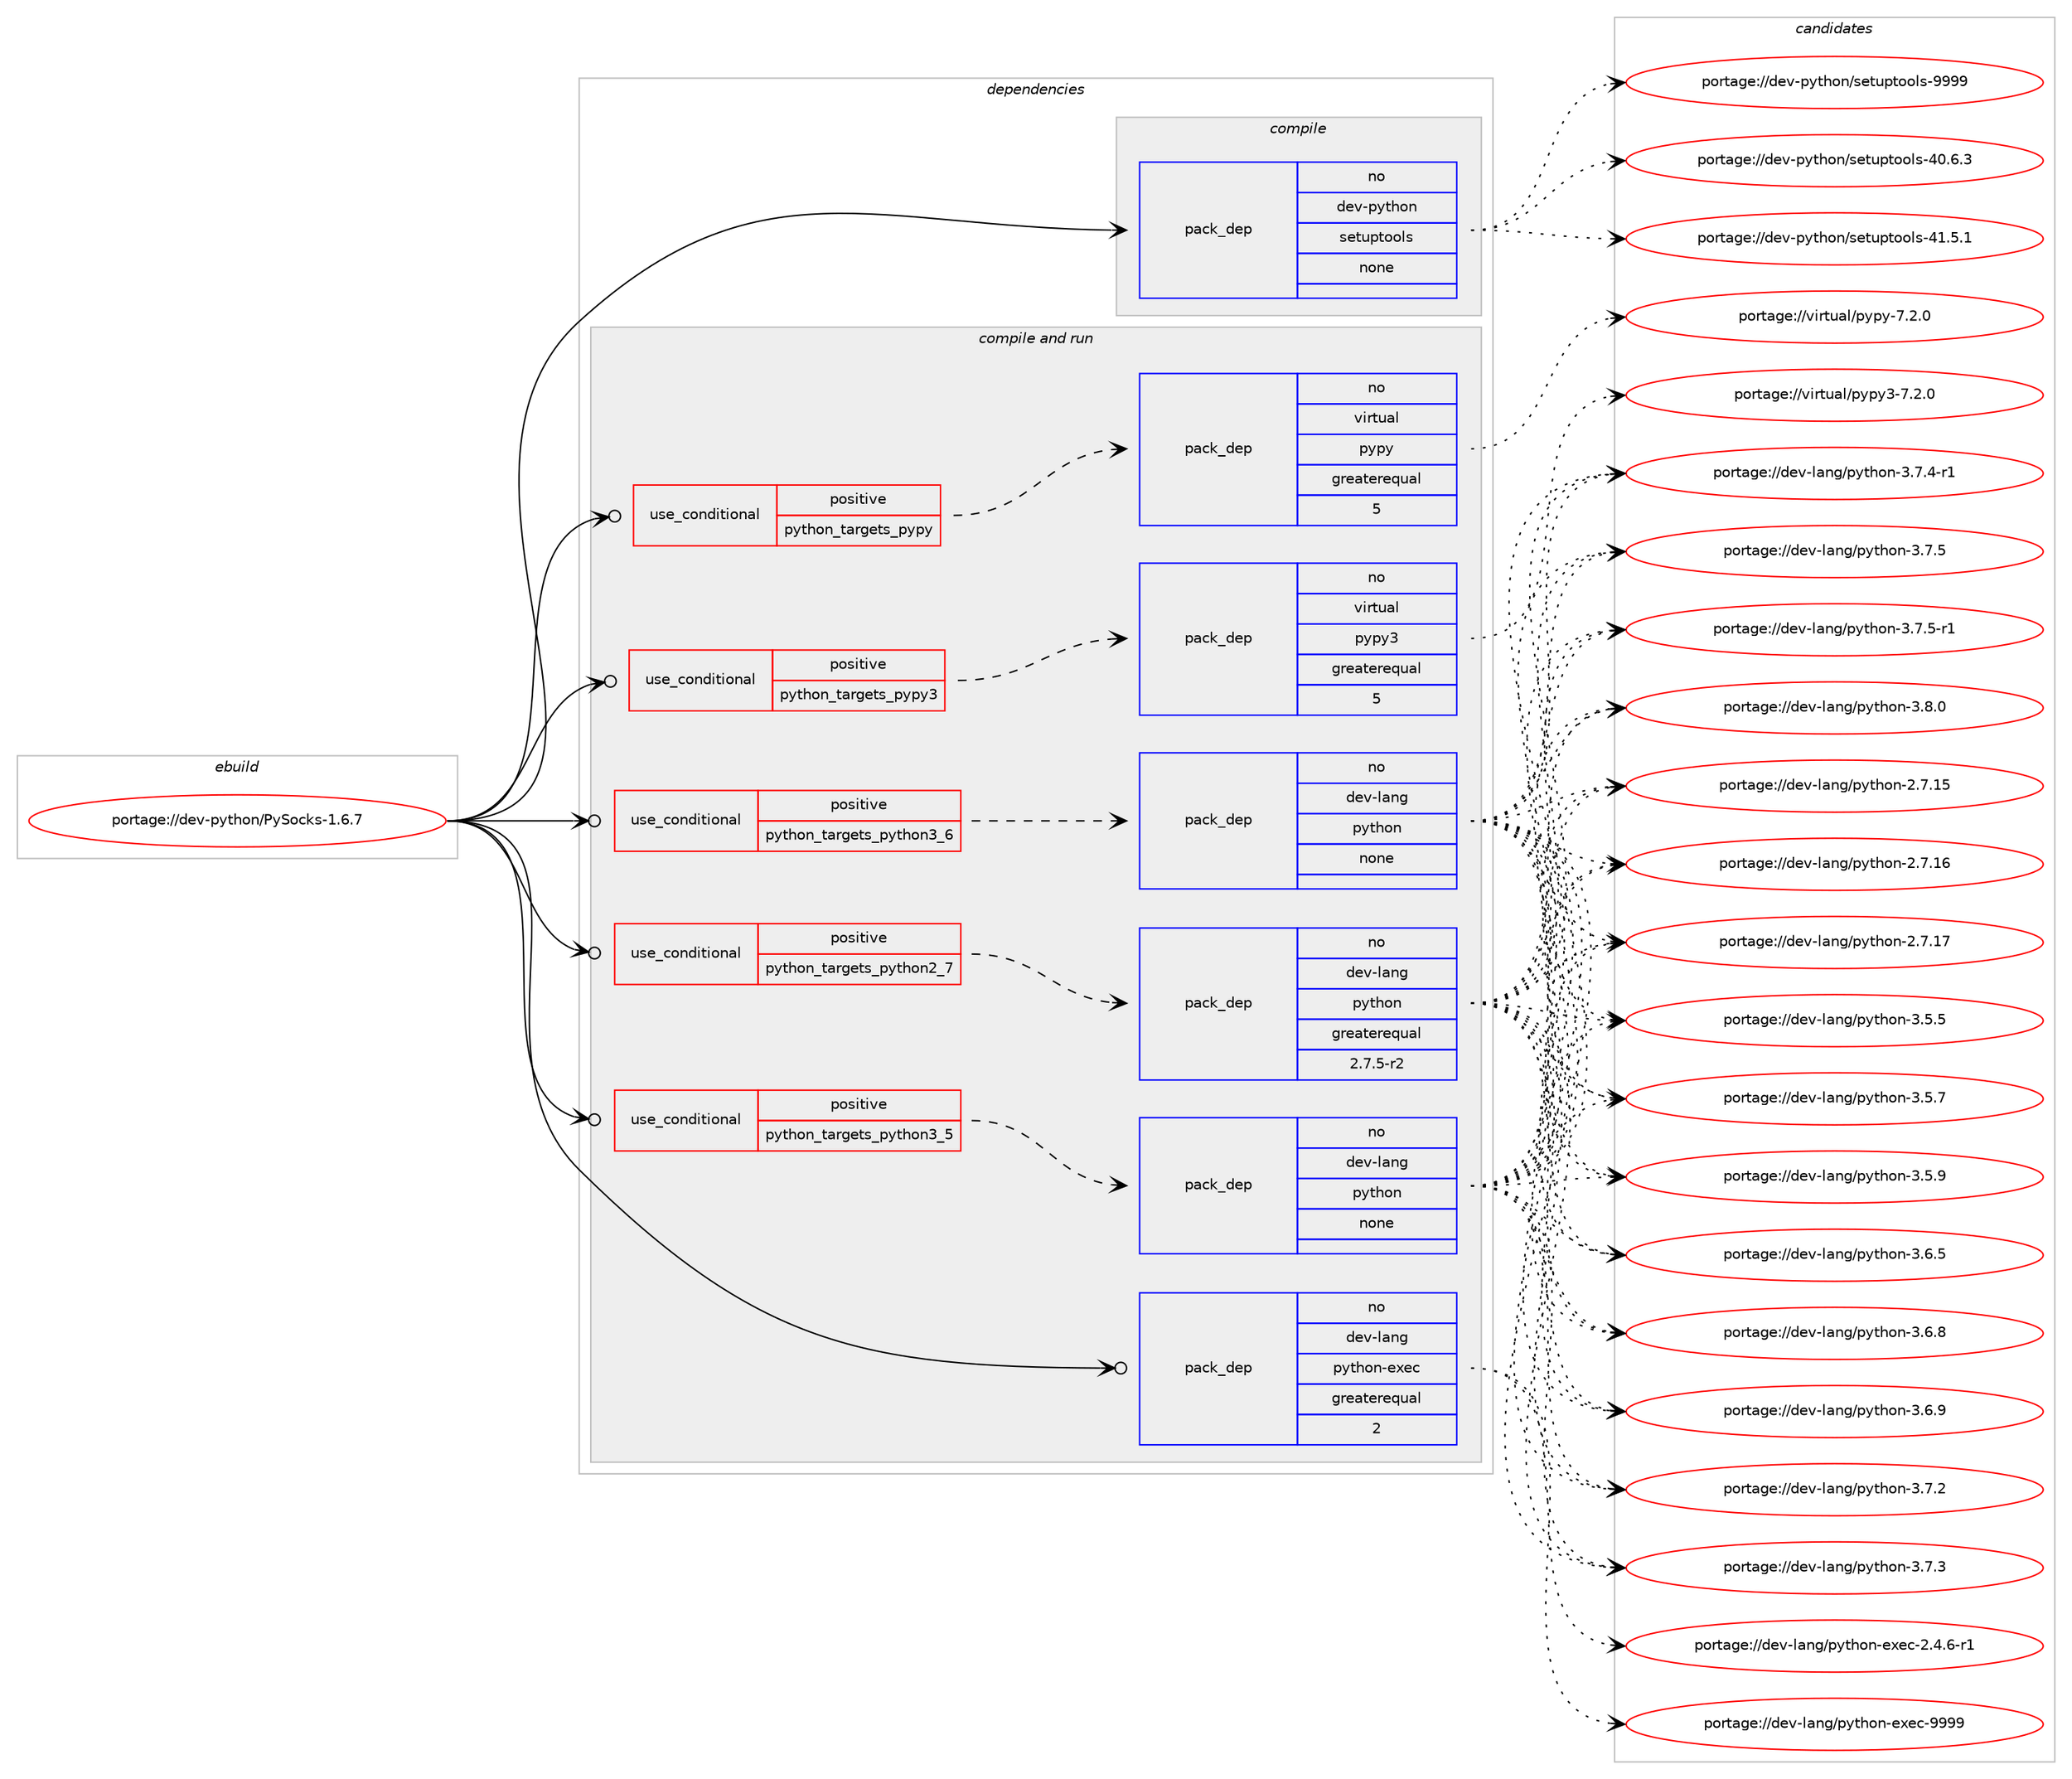 digraph prolog {

# *************
# Graph options
# *************

newrank=true;
concentrate=true;
compound=true;
graph [rankdir=LR,fontname=Helvetica,fontsize=10,ranksep=1.5];#, ranksep=2.5, nodesep=0.2];
edge  [arrowhead=vee];
node  [fontname=Helvetica,fontsize=10];

# **********
# The ebuild
# **********

subgraph cluster_leftcol {
color=gray;
rank=same;
label=<<i>ebuild</i>>;
id [label="portage://dev-python/PySocks-1.6.7", color=red, width=4, href="../dev-python/PySocks-1.6.7.svg"];
}

# ****************
# The dependencies
# ****************

subgraph cluster_midcol {
color=gray;
label=<<i>dependencies</i>>;
subgraph cluster_compile {
fillcolor="#eeeeee";
style=filled;
label=<<i>compile</i>>;
subgraph pack99794 {
dependency128234 [label=<<TABLE BORDER="0" CELLBORDER="1" CELLSPACING="0" CELLPADDING="4" WIDTH="220"><TR><TD ROWSPAN="6" CELLPADDING="30">pack_dep</TD></TR><TR><TD WIDTH="110">no</TD></TR><TR><TD>dev-python</TD></TR><TR><TD>setuptools</TD></TR><TR><TD>none</TD></TR><TR><TD></TD></TR></TABLE>>, shape=none, color=blue];
}
id:e -> dependency128234:w [weight=20,style="solid",arrowhead="vee"];
}
subgraph cluster_compileandrun {
fillcolor="#eeeeee";
style=filled;
label=<<i>compile and run</i>>;
subgraph cond25139 {
dependency128235 [label=<<TABLE BORDER="0" CELLBORDER="1" CELLSPACING="0" CELLPADDING="4"><TR><TD ROWSPAN="3" CELLPADDING="10">use_conditional</TD></TR><TR><TD>positive</TD></TR><TR><TD>python_targets_pypy</TD></TR></TABLE>>, shape=none, color=red];
subgraph pack99795 {
dependency128236 [label=<<TABLE BORDER="0" CELLBORDER="1" CELLSPACING="0" CELLPADDING="4" WIDTH="220"><TR><TD ROWSPAN="6" CELLPADDING="30">pack_dep</TD></TR><TR><TD WIDTH="110">no</TD></TR><TR><TD>virtual</TD></TR><TR><TD>pypy</TD></TR><TR><TD>greaterequal</TD></TR><TR><TD>5</TD></TR></TABLE>>, shape=none, color=blue];
}
dependency128235:e -> dependency128236:w [weight=20,style="dashed",arrowhead="vee"];
}
id:e -> dependency128235:w [weight=20,style="solid",arrowhead="odotvee"];
subgraph cond25140 {
dependency128237 [label=<<TABLE BORDER="0" CELLBORDER="1" CELLSPACING="0" CELLPADDING="4"><TR><TD ROWSPAN="3" CELLPADDING="10">use_conditional</TD></TR><TR><TD>positive</TD></TR><TR><TD>python_targets_pypy3</TD></TR></TABLE>>, shape=none, color=red];
subgraph pack99796 {
dependency128238 [label=<<TABLE BORDER="0" CELLBORDER="1" CELLSPACING="0" CELLPADDING="4" WIDTH="220"><TR><TD ROWSPAN="6" CELLPADDING="30">pack_dep</TD></TR><TR><TD WIDTH="110">no</TD></TR><TR><TD>virtual</TD></TR><TR><TD>pypy3</TD></TR><TR><TD>greaterequal</TD></TR><TR><TD>5</TD></TR></TABLE>>, shape=none, color=blue];
}
dependency128237:e -> dependency128238:w [weight=20,style="dashed",arrowhead="vee"];
}
id:e -> dependency128237:w [weight=20,style="solid",arrowhead="odotvee"];
subgraph cond25141 {
dependency128239 [label=<<TABLE BORDER="0" CELLBORDER="1" CELLSPACING="0" CELLPADDING="4"><TR><TD ROWSPAN="3" CELLPADDING="10">use_conditional</TD></TR><TR><TD>positive</TD></TR><TR><TD>python_targets_python2_7</TD></TR></TABLE>>, shape=none, color=red];
subgraph pack99797 {
dependency128240 [label=<<TABLE BORDER="0" CELLBORDER="1" CELLSPACING="0" CELLPADDING="4" WIDTH="220"><TR><TD ROWSPAN="6" CELLPADDING="30">pack_dep</TD></TR><TR><TD WIDTH="110">no</TD></TR><TR><TD>dev-lang</TD></TR><TR><TD>python</TD></TR><TR><TD>greaterequal</TD></TR><TR><TD>2.7.5-r2</TD></TR></TABLE>>, shape=none, color=blue];
}
dependency128239:e -> dependency128240:w [weight=20,style="dashed",arrowhead="vee"];
}
id:e -> dependency128239:w [weight=20,style="solid",arrowhead="odotvee"];
subgraph cond25142 {
dependency128241 [label=<<TABLE BORDER="0" CELLBORDER="1" CELLSPACING="0" CELLPADDING="4"><TR><TD ROWSPAN="3" CELLPADDING="10">use_conditional</TD></TR><TR><TD>positive</TD></TR><TR><TD>python_targets_python3_5</TD></TR></TABLE>>, shape=none, color=red];
subgraph pack99798 {
dependency128242 [label=<<TABLE BORDER="0" CELLBORDER="1" CELLSPACING="0" CELLPADDING="4" WIDTH="220"><TR><TD ROWSPAN="6" CELLPADDING="30">pack_dep</TD></TR><TR><TD WIDTH="110">no</TD></TR><TR><TD>dev-lang</TD></TR><TR><TD>python</TD></TR><TR><TD>none</TD></TR><TR><TD></TD></TR></TABLE>>, shape=none, color=blue];
}
dependency128241:e -> dependency128242:w [weight=20,style="dashed",arrowhead="vee"];
}
id:e -> dependency128241:w [weight=20,style="solid",arrowhead="odotvee"];
subgraph cond25143 {
dependency128243 [label=<<TABLE BORDER="0" CELLBORDER="1" CELLSPACING="0" CELLPADDING="4"><TR><TD ROWSPAN="3" CELLPADDING="10">use_conditional</TD></TR><TR><TD>positive</TD></TR><TR><TD>python_targets_python3_6</TD></TR></TABLE>>, shape=none, color=red];
subgraph pack99799 {
dependency128244 [label=<<TABLE BORDER="0" CELLBORDER="1" CELLSPACING="0" CELLPADDING="4" WIDTH="220"><TR><TD ROWSPAN="6" CELLPADDING="30">pack_dep</TD></TR><TR><TD WIDTH="110">no</TD></TR><TR><TD>dev-lang</TD></TR><TR><TD>python</TD></TR><TR><TD>none</TD></TR><TR><TD></TD></TR></TABLE>>, shape=none, color=blue];
}
dependency128243:e -> dependency128244:w [weight=20,style="dashed",arrowhead="vee"];
}
id:e -> dependency128243:w [weight=20,style="solid",arrowhead="odotvee"];
subgraph pack99800 {
dependency128245 [label=<<TABLE BORDER="0" CELLBORDER="1" CELLSPACING="0" CELLPADDING="4" WIDTH="220"><TR><TD ROWSPAN="6" CELLPADDING="30">pack_dep</TD></TR><TR><TD WIDTH="110">no</TD></TR><TR><TD>dev-lang</TD></TR><TR><TD>python-exec</TD></TR><TR><TD>greaterequal</TD></TR><TR><TD>2</TD></TR></TABLE>>, shape=none, color=blue];
}
id:e -> dependency128245:w [weight=20,style="solid",arrowhead="odotvee"];
}
subgraph cluster_run {
fillcolor="#eeeeee";
style=filled;
label=<<i>run</i>>;
}
}

# **************
# The candidates
# **************

subgraph cluster_choices {
rank=same;
color=gray;
label=<<i>candidates</i>>;

subgraph choice99794 {
color=black;
nodesep=1;
choiceportage100101118451121211161041111104711510111611711211611111110811545524846544651 [label="portage://dev-python/setuptools-40.6.3", color=red, width=4,href="../dev-python/setuptools-40.6.3.svg"];
choiceportage100101118451121211161041111104711510111611711211611111110811545524946534649 [label="portage://dev-python/setuptools-41.5.1", color=red, width=4,href="../dev-python/setuptools-41.5.1.svg"];
choiceportage10010111845112121116104111110471151011161171121161111111081154557575757 [label="portage://dev-python/setuptools-9999", color=red, width=4,href="../dev-python/setuptools-9999.svg"];
dependency128234:e -> choiceportage100101118451121211161041111104711510111611711211611111110811545524846544651:w [style=dotted,weight="100"];
dependency128234:e -> choiceportage100101118451121211161041111104711510111611711211611111110811545524946534649:w [style=dotted,weight="100"];
dependency128234:e -> choiceportage10010111845112121116104111110471151011161171121161111111081154557575757:w [style=dotted,weight="100"];
}
subgraph choice99795 {
color=black;
nodesep=1;
choiceportage1181051141161179710847112121112121455546504648 [label="portage://virtual/pypy-7.2.0", color=red, width=4,href="../virtual/pypy-7.2.0.svg"];
dependency128236:e -> choiceportage1181051141161179710847112121112121455546504648:w [style=dotted,weight="100"];
}
subgraph choice99796 {
color=black;
nodesep=1;
choiceportage118105114116117971084711212111212151455546504648 [label="portage://virtual/pypy3-7.2.0", color=red, width=4,href="../virtual/pypy3-7.2.0.svg"];
dependency128238:e -> choiceportage118105114116117971084711212111212151455546504648:w [style=dotted,weight="100"];
}
subgraph choice99797 {
color=black;
nodesep=1;
choiceportage10010111845108971101034711212111610411111045504655464953 [label="portage://dev-lang/python-2.7.15", color=red, width=4,href="../dev-lang/python-2.7.15.svg"];
choiceportage10010111845108971101034711212111610411111045504655464954 [label="portage://dev-lang/python-2.7.16", color=red, width=4,href="../dev-lang/python-2.7.16.svg"];
choiceportage10010111845108971101034711212111610411111045504655464955 [label="portage://dev-lang/python-2.7.17", color=red, width=4,href="../dev-lang/python-2.7.17.svg"];
choiceportage100101118451089711010347112121116104111110455146534653 [label="portage://dev-lang/python-3.5.5", color=red, width=4,href="../dev-lang/python-3.5.5.svg"];
choiceportage100101118451089711010347112121116104111110455146534655 [label="portage://dev-lang/python-3.5.7", color=red, width=4,href="../dev-lang/python-3.5.7.svg"];
choiceportage100101118451089711010347112121116104111110455146534657 [label="portage://dev-lang/python-3.5.9", color=red, width=4,href="../dev-lang/python-3.5.9.svg"];
choiceportage100101118451089711010347112121116104111110455146544653 [label="portage://dev-lang/python-3.6.5", color=red, width=4,href="../dev-lang/python-3.6.5.svg"];
choiceportage100101118451089711010347112121116104111110455146544656 [label="portage://dev-lang/python-3.6.8", color=red, width=4,href="../dev-lang/python-3.6.8.svg"];
choiceportage100101118451089711010347112121116104111110455146544657 [label="portage://dev-lang/python-3.6.9", color=red, width=4,href="../dev-lang/python-3.6.9.svg"];
choiceportage100101118451089711010347112121116104111110455146554650 [label="portage://dev-lang/python-3.7.2", color=red, width=4,href="../dev-lang/python-3.7.2.svg"];
choiceportage100101118451089711010347112121116104111110455146554651 [label="portage://dev-lang/python-3.7.3", color=red, width=4,href="../dev-lang/python-3.7.3.svg"];
choiceportage1001011184510897110103471121211161041111104551465546524511449 [label="portage://dev-lang/python-3.7.4-r1", color=red, width=4,href="../dev-lang/python-3.7.4-r1.svg"];
choiceportage100101118451089711010347112121116104111110455146554653 [label="portage://dev-lang/python-3.7.5", color=red, width=4,href="../dev-lang/python-3.7.5.svg"];
choiceportage1001011184510897110103471121211161041111104551465546534511449 [label="portage://dev-lang/python-3.7.5-r1", color=red, width=4,href="../dev-lang/python-3.7.5-r1.svg"];
choiceportage100101118451089711010347112121116104111110455146564648 [label="portage://dev-lang/python-3.8.0", color=red, width=4,href="../dev-lang/python-3.8.0.svg"];
dependency128240:e -> choiceportage10010111845108971101034711212111610411111045504655464953:w [style=dotted,weight="100"];
dependency128240:e -> choiceportage10010111845108971101034711212111610411111045504655464954:w [style=dotted,weight="100"];
dependency128240:e -> choiceportage10010111845108971101034711212111610411111045504655464955:w [style=dotted,weight="100"];
dependency128240:e -> choiceportage100101118451089711010347112121116104111110455146534653:w [style=dotted,weight="100"];
dependency128240:e -> choiceportage100101118451089711010347112121116104111110455146534655:w [style=dotted,weight="100"];
dependency128240:e -> choiceportage100101118451089711010347112121116104111110455146534657:w [style=dotted,weight="100"];
dependency128240:e -> choiceportage100101118451089711010347112121116104111110455146544653:w [style=dotted,weight="100"];
dependency128240:e -> choiceportage100101118451089711010347112121116104111110455146544656:w [style=dotted,weight="100"];
dependency128240:e -> choiceportage100101118451089711010347112121116104111110455146544657:w [style=dotted,weight="100"];
dependency128240:e -> choiceportage100101118451089711010347112121116104111110455146554650:w [style=dotted,weight="100"];
dependency128240:e -> choiceportage100101118451089711010347112121116104111110455146554651:w [style=dotted,weight="100"];
dependency128240:e -> choiceportage1001011184510897110103471121211161041111104551465546524511449:w [style=dotted,weight="100"];
dependency128240:e -> choiceportage100101118451089711010347112121116104111110455146554653:w [style=dotted,weight="100"];
dependency128240:e -> choiceportage1001011184510897110103471121211161041111104551465546534511449:w [style=dotted,weight="100"];
dependency128240:e -> choiceportage100101118451089711010347112121116104111110455146564648:w [style=dotted,weight="100"];
}
subgraph choice99798 {
color=black;
nodesep=1;
choiceportage10010111845108971101034711212111610411111045504655464953 [label="portage://dev-lang/python-2.7.15", color=red, width=4,href="../dev-lang/python-2.7.15.svg"];
choiceportage10010111845108971101034711212111610411111045504655464954 [label="portage://dev-lang/python-2.7.16", color=red, width=4,href="../dev-lang/python-2.7.16.svg"];
choiceportage10010111845108971101034711212111610411111045504655464955 [label="portage://dev-lang/python-2.7.17", color=red, width=4,href="../dev-lang/python-2.7.17.svg"];
choiceportage100101118451089711010347112121116104111110455146534653 [label="portage://dev-lang/python-3.5.5", color=red, width=4,href="../dev-lang/python-3.5.5.svg"];
choiceportage100101118451089711010347112121116104111110455146534655 [label="portage://dev-lang/python-3.5.7", color=red, width=4,href="../dev-lang/python-3.5.7.svg"];
choiceportage100101118451089711010347112121116104111110455146534657 [label="portage://dev-lang/python-3.5.9", color=red, width=4,href="../dev-lang/python-3.5.9.svg"];
choiceportage100101118451089711010347112121116104111110455146544653 [label="portage://dev-lang/python-3.6.5", color=red, width=4,href="../dev-lang/python-3.6.5.svg"];
choiceportage100101118451089711010347112121116104111110455146544656 [label="portage://dev-lang/python-3.6.8", color=red, width=4,href="../dev-lang/python-3.6.8.svg"];
choiceportage100101118451089711010347112121116104111110455146544657 [label="portage://dev-lang/python-3.6.9", color=red, width=4,href="../dev-lang/python-3.6.9.svg"];
choiceportage100101118451089711010347112121116104111110455146554650 [label="portage://dev-lang/python-3.7.2", color=red, width=4,href="../dev-lang/python-3.7.2.svg"];
choiceportage100101118451089711010347112121116104111110455146554651 [label="portage://dev-lang/python-3.7.3", color=red, width=4,href="../dev-lang/python-3.7.3.svg"];
choiceportage1001011184510897110103471121211161041111104551465546524511449 [label="portage://dev-lang/python-3.7.4-r1", color=red, width=4,href="../dev-lang/python-3.7.4-r1.svg"];
choiceportage100101118451089711010347112121116104111110455146554653 [label="portage://dev-lang/python-3.7.5", color=red, width=4,href="../dev-lang/python-3.7.5.svg"];
choiceportage1001011184510897110103471121211161041111104551465546534511449 [label="portage://dev-lang/python-3.7.5-r1", color=red, width=4,href="../dev-lang/python-3.7.5-r1.svg"];
choiceportage100101118451089711010347112121116104111110455146564648 [label="portage://dev-lang/python-3.8.0", color=red, width=4,href="../dev-lang/python-3.8.0.svg"];
dependency128242:e -> choiceportage10010111845108971101034711212111610411111045504655464953:w [style=dotted,weight="100"];
dependency128242:e -> choiceportage10010111845108971101034711212111610411111045504655464954:w [style=dotted,weight="100"];
dependency128242:e -> choiceportage10010111845108971101034711212111610411111045504655464955:w [style=dotted,weight="100"];
dependency128242:e -> choiceportage100101118451089711010347112121116104111110455146534653:w [style=dotted,weight="100"];
dependency128242:e -> choiceportage100101118451089711010347112121116104111110455146534655:w [style=dotted,weight="100"];
dependency128242:e -> choiceportage100101118451089711010347112121116104111110455146534657:w [style=dotted,weight="100"];
dependency128242:e -> choiceportage100101118451089711010347112121116104111110455146544653:w [style=dotted,weight="100"];
dependency128242:e -> choiceportage100101118451089711010347112121116104111110455146544656:w [style=dotted,weight="100"];
dependency128242:e -> choiceportage100101118451089711010347112121116104111110455146544657:w [style=dotted,weight="100"];
dependency128242:e -> choiceportage100101118451089711010347112121116104111110455146554650:w [style=dotted,weight="100"];
dependency128242:e -> choiceportage100101118451089711010347112121116104111110455146554651:w [style=dotted,weight="100"];
dependency128242:e -> choiceportage1001011184510897110103471121211161041111104551465546524511449:w [style=dotted,weight="100"];
dependency128242:e -> choiceportage100101118451089711010347112121116104111110455146554653:w [style=dotted,weight="100"];
dependency128242:e -> choiceportage1001011184510897110103471121211161041111104551465546534511449:w [style=dotted,weight="100"];
dependency128242:e -> choiceportage100101118451089711010347112121116104111110455146564648:w [style=dotted,weight="100"];
}
subgraph choice99799 {
color=black;
nodesep=1;
choiceportage10010111845108971101034711212111610411111045504655464953 [label="portage://dev-lang/python-2.7.15", color=red, width=4,href="../dev-lang/python-2.7.15.svg"];
choiceportage10010111845108971101034711212111610411111045504655464954 [label="portage://dev-lang/python-2.7.16", color=red, width=4,href="../dev-lang/python-2.7.16.svg"];
choiceportage10010111845108971101034711212111610411111045504655464955 [label="portage://dev-lang/python-2.7.17", color=red, width=4,href="../dev-lang/python-2.7.17.svg"];
choiceportage100101118451089711010347112121116104111110455146534653 [label="portage://dev-lang/python-3.5.5", color=red, width=4,href="../dev-lang/python-3.5.5.svg"];
choiceportage100101118451089711010347112121116104111110455146534655 [label="portage://dev-lang/python-3.5.7", color=red, width=4,href="../dev-lang/python-3.5.7.svg"];
choiceportage100101118451089711010347112121116104111110455146534657 [label="portage://dev-lang/python-3.5.9", color=red, width=4,href="../dev-lang/python-3.5.9.svg"];
choiceportage100101118451089711010347112121116104111110455146544653 [label="portage://dev-lang/python-3.6.5", color=red, width=4,href="../dev-lang/python-3.6.5.svg"];
choiceportage100101118451089711010347112121116104111110455146544656 [label="portage://dev-lang/python-3.6.8", color=red, width=4,href="../dev-lang/python-3.6.8.svg"];
choiceportage100101118451089711010347112121116104111110455146544657 [label="portage://dev-lang/python-3.6.9", color=red, width=4,href="../dev-lang/python-3.6.9.svg"];
choiceportage100101118451089711010347112121116104111110455146554650 [label="portage://dev-lang/python-3.7.2", color=red, width=4,href="../dev-lang/python-3.7.2.svg"];
choiceportage100101118451089711010347112121116104111110455146554651 [label="portage://dev-lang/python-3.7.3", color=red, width=4,href="../dev-lang/python-3.7.3.svg"];
choiceportage1001011184510897110103471121211161041111104551465546524511449 [label="portage://dev-lang/python-3.7.4-r1", color=red, width=4,href="../dev-lang/python-3.7.4-r1.svg"];
choiceportage100101118451089711010347112121116104111110455146554653 [label="portage://dev-lang/python-3.7.5", color=red, width=4,href="../dev-lang/python-3.7.5.svg"];
choiceportage1001011184510897110103471121211161041111104551465546534511449 [label="portage://dev-lang/python-3.7.5-r1", color=red, width=4,href="../dev-lang/python-3.7.5-r1.svg"];
choiceportage100101118451089711010347112121116104111110455146564648 [label="portage://dev-lang/python-3.8.0", color=red, width=4,href="../dev-lang/python-3.8.0.svg"];
dependency128244:e -> choiceportage10010111845108971101034711212111610411111045504655464953:w [style=dotted,weight="100"];
dependency128244:e -> choiceportage10010111845108971101034711212111610411111045504655464954:w [style=dotted,weight="100"];
dependency128244:e -> choiceportage10010111845108971101034711212111610411111045504655464955:w [style=dotted,weight="100"];
dependency128244:e -> choiceportage100101118451089711010347112121116104111110455146534653:w [style=dotted,weight="100"];
dependency128244:e -> choiceportage100101118451089711010347112121116104111110455146534655:w [style=dotted,weight="100"];
dependency128244:e -> choiceportage100101118451089711010347112121116104111110455146534657:w [style=dotted,weight="100"];
dependency128244:e -> choiceportage100101118451089711010347112121116104111110455146544653:w [style=dotted,weight="100"];
dependency128244:e -> choiceportage100101118451089711010347112121116104111110455146544656:w [style=dotted,weight="100"];
dependency128244:e -> choiceportage100101118451089711010347112121116104111110455146544657:w [style=dotted,weight="100"];
dependency128244:e -> choiceportage100101118451089711010347112121116104111110455146554650:w [style=dotted,weight="100"];
dependency128244:e -> choiceportage100101118451089711010347112121116104111110455146554651:w [style=dotted,weight="100"];
dependency128244:e -> choiceportage1001011184510897110103471121211161041111104551465546524511449:w [style=dotted,weight="100"];
dependency128244:e -> choiceportage100101118451089711010347112121116104111110455146554653:w [style=dotted,weight="100"];
dependency128244:e -> choiceportage1001011184510897110103471121211161041111104551465546534511449:w [style=dotted,weight="100"];
dependency128244:e -> choiceportage100101118451089711010347112121116104111110455146564648:w [style=dotted,weight="100"];
}
subgraph choice99800 {
color=black;
nodesep=1;
choiceportage10010111845108971101034711212111610411111045101120101994550465246544511449 [label="portage://dev-lang/python-exec-2.4.6-r1", color=red, width=4,href="../dev-lang/python-exec-2.4.6-r1.svg"];
choiceportage10010111845108971101034711212111610411111045101120101994557575757 [label="portage://dev-lang/python-exec-9999", color=red, width=4,href="../dev-lang/python-exec-9999.svg"];
dependency128245:e -> choiceportage10010111845108971101034711212111610411111045101120101994550465246544511449:w [style=dotted,weight="100"];
dependency128245:e -> choiceportage10010111845108971101034711212111610411111045101120101994557575757:w [style=dotted,weight="100"];
}
}

}
